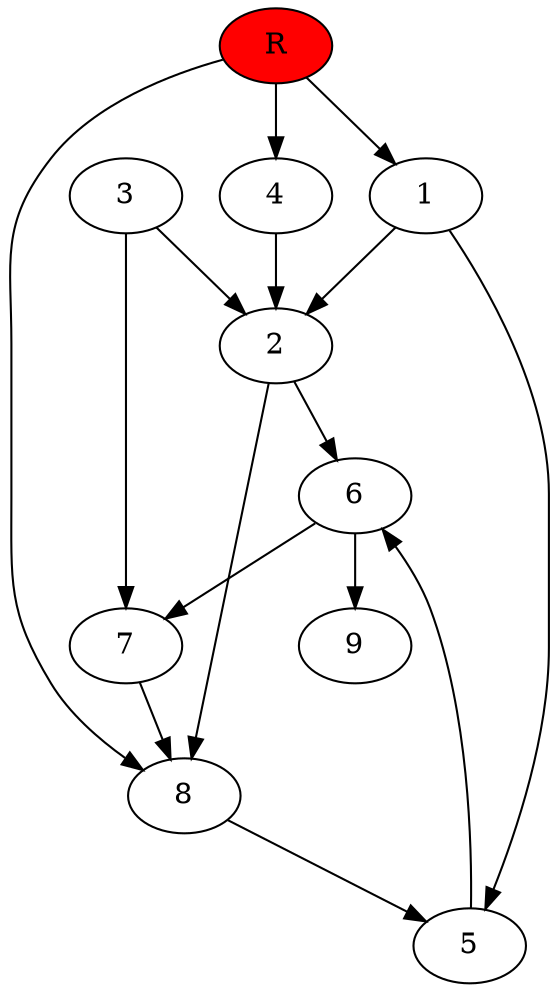 digraph prb19175 {
	1
	2
	3
	4
	5
	6
	7
	8
	R [fillcolor="#ff0000" style=filled]
	1 -> 2
	1 -> 5
	2 -> 6
	2 -> 8
	3 -> 2
	3 -> 7
	4 -> 2
	5 -> 6
	6 -> 7
	6 -> 9
	7 -> 8
	8 -> 5
	R -> 1
	R -> 4
	R -> 8
}

